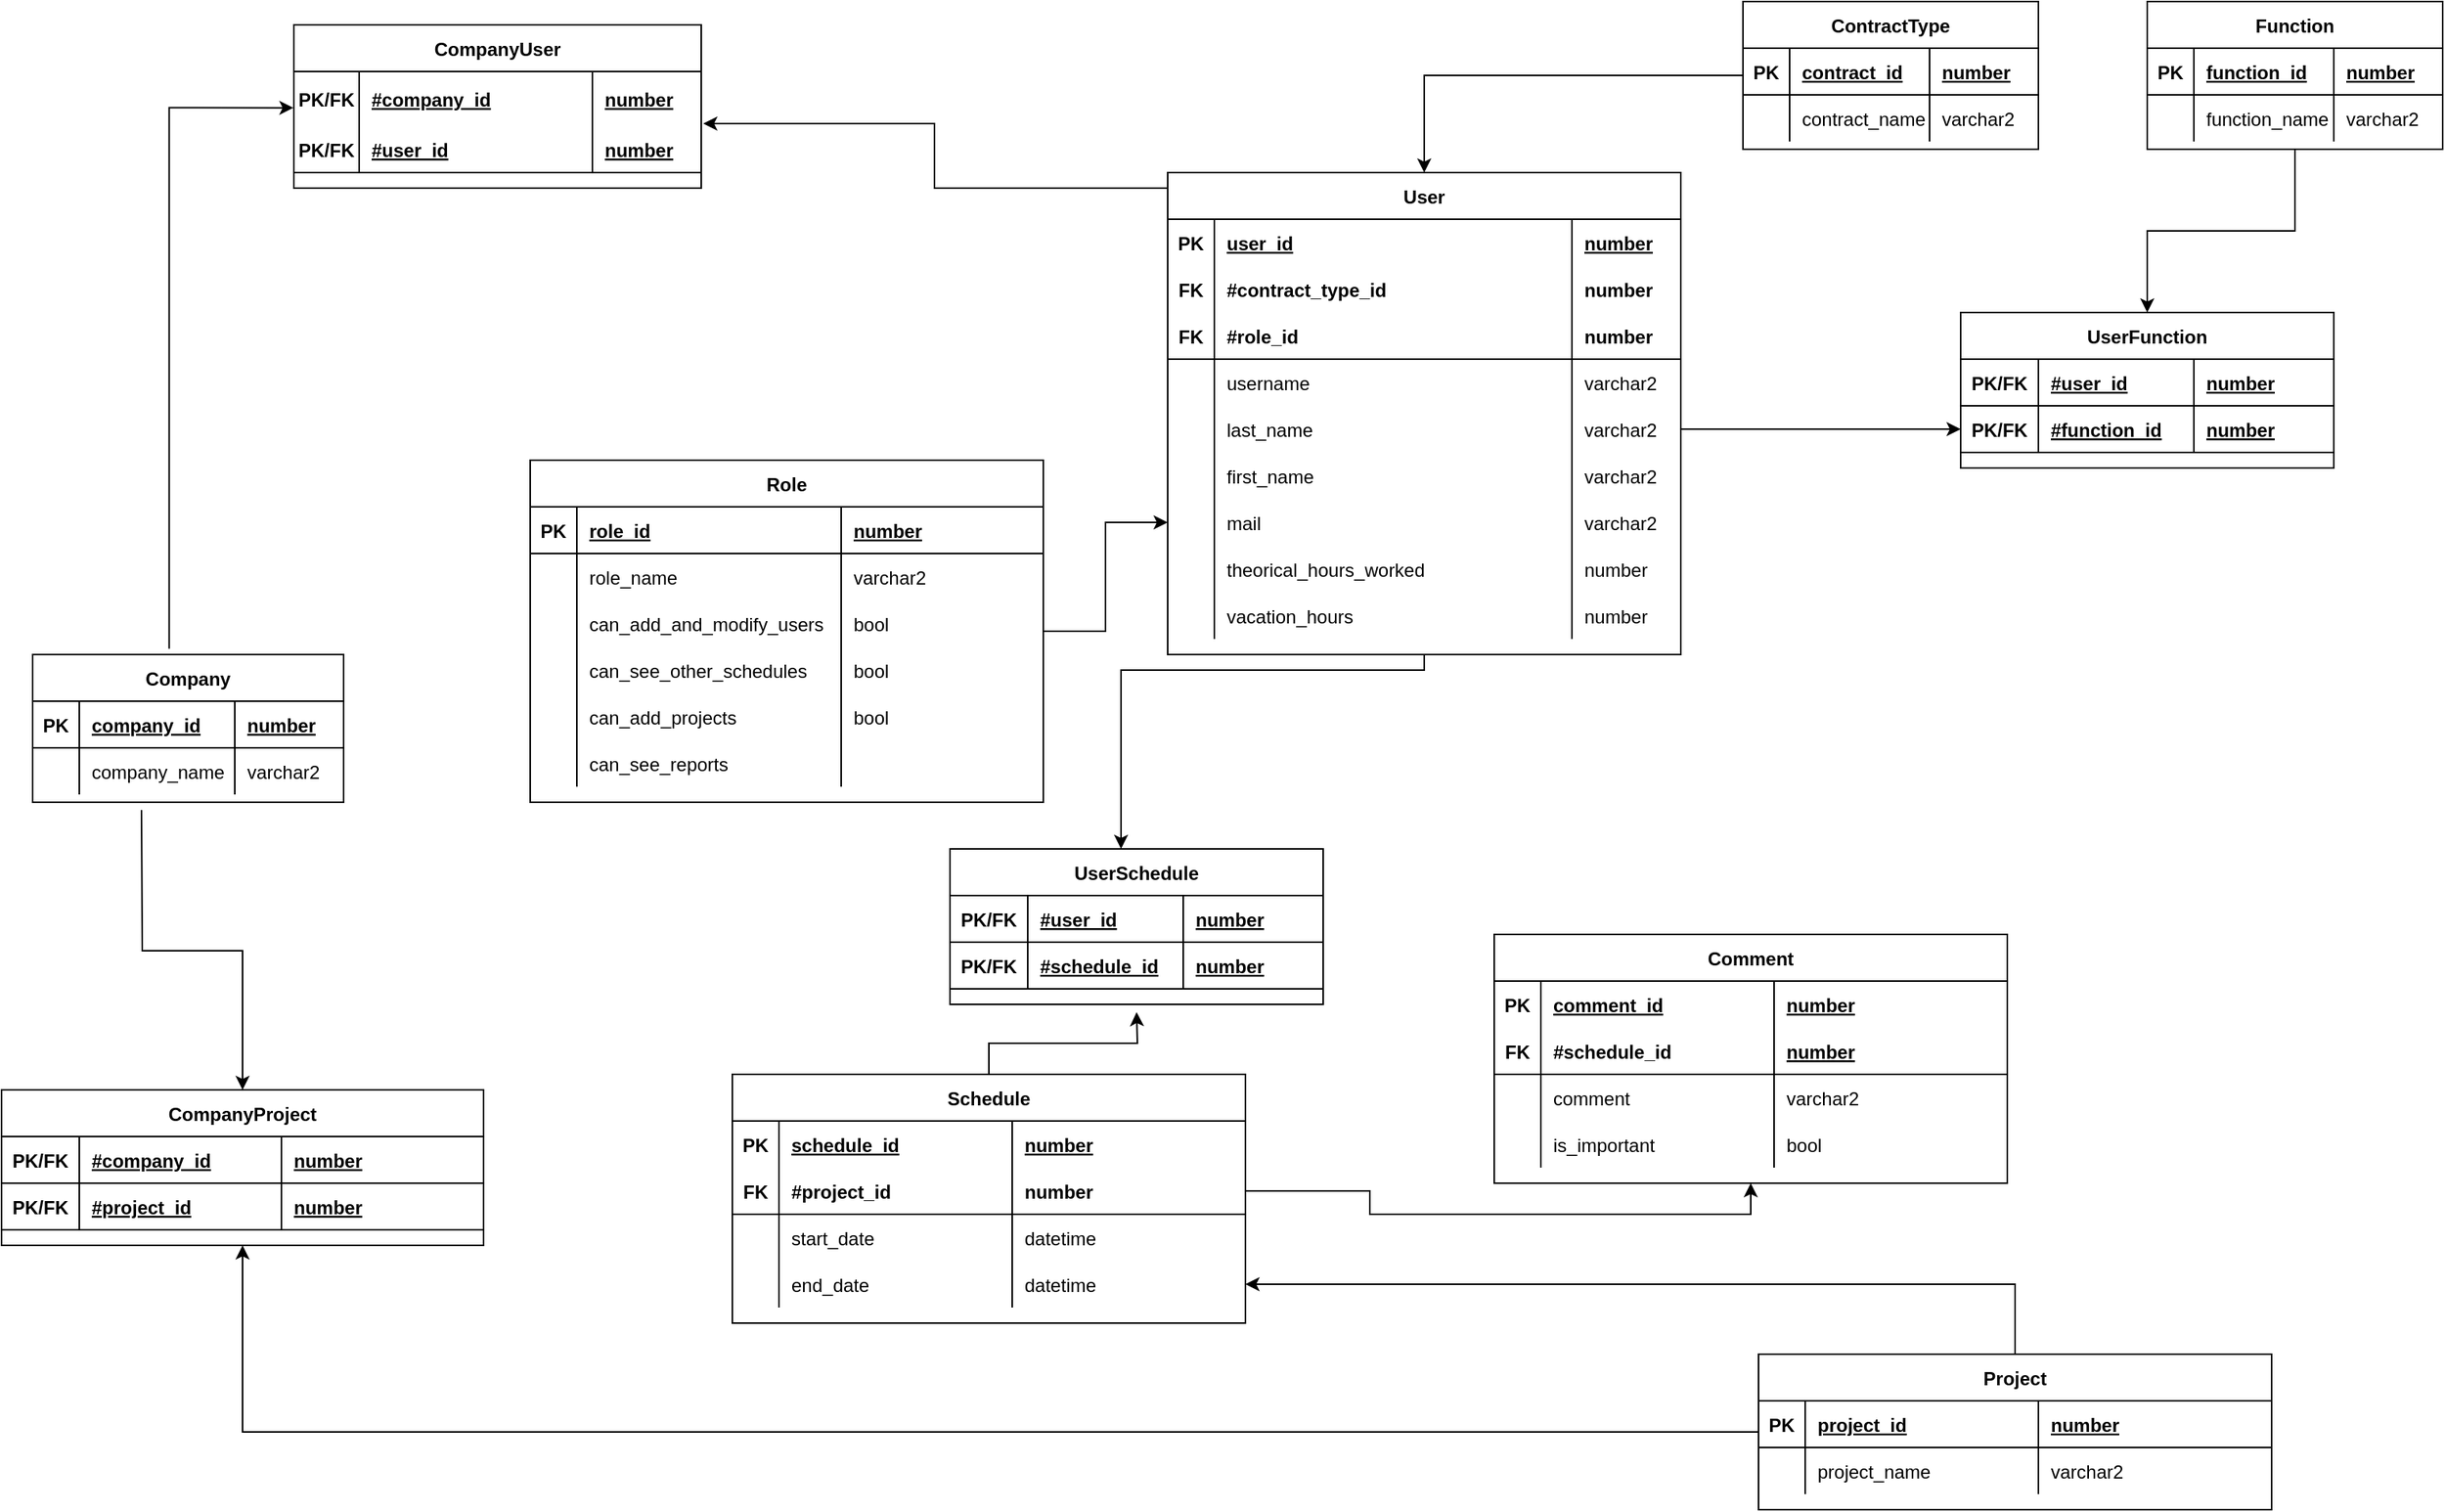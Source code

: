 <mxfile version="13.3.5" type="device"><diagram id="0VtHBVFi_Kk3Wa0-38aq" name="Page-1"><mxGraphModel dx="1038" dy="607" grid="1" gridSize="10" guides="1" tooltips="1" connect="1" arrows="1" fold="1" page="1" pageScale="1" pageWidth="827" pageHeight="1169" math="0" shadow="0"><root><mxCell id="0"/><mxCell id="1" parent="0"/><mxCell id="iYkVhoGv_TI8hCuFYzH--122" style="edgeStyle=orthogonalEdgeStyle;rounded=0;orthogonalLoop=1;jettySize=auto;html=1;entryX=-0.001;entryY=0.667;entryDx=0;entryDy=0;entryPerimeter=0;exitX=0.439;exitY=-0.04;exitDx=0;exitDy=0;exitPerimeter=0;" parent="1" source="rNPobg4xiuDKhQruqEl--9" target="iYkVhoGv_TI8hCuFYzH--114" edge="1"><mxGeometry relative="1" as="geometry"><mxPoint x="240" y="105" as="targetPoint"/><mxPoint x="145" y="420" as="sourcePoint"/></mxGeometry></mxCell><mxCell id="iYkVhoGv_TI8hCuFYzH--123" style="edgeStyle=orthogonalEdgeStyle;rounded=0;orthogonalLoop=1;jettySize=auto;html=1;entryX=1.005;entryY=-0.051;entryDx=0;entryDy=0;entryPerimeter=0;" parent="1" source="iYkVhoGv_TI8hCuFYzH--12" target="iYkVhoGv_TI8hCuFYzH--102" edge="1"><mxGeometry relative="1" as="geometry"><Array as="points"><mxPoint x="660" y="160"/><mxPoint x="660" y="118"/></Array></mxGeometry></mxCell><mxCell id="iYkVhoGv_TI8hCuFYzH--101" value="CompanyUser" style="shape=table;startSize=30;container=1;collapsible=1;childLayout=tableLayout;fixedRows=1;rowLines=0;fontStyle=1;align=center;resizeLast=1;" parent="1" vertex="1"><mxGeometry x="248" y="55" width="262" height="105" as="geometry"/></mxCell><mxCell id="iYkVhoGv_TI8hCuFYzH--114" style="shape=partialRectangle;collapsible=0;dropTarget=0;pointerEvents=0;fillColor=none;top=0;left=0;bottom=1;right=0;points=[[0,0.5],[1,0.5]];portConstraint=eastwest;strokeColor=none;" parent="iYkVhoGv_TI8hCuFYzH--101" vertex="1"><mxGeometry y="30" width="262" height="35" as="geometry"/></mxCell><mxCell id="iYkVhoGv_TI8hCuFYzH--115" value="PK/FK" style="shape=partialRectangle;connectable=0;fillColor=none;top=0;left=0;bottom=0;right=0;fontStyle=1;overflow=hidden;" parent="iYkVhoGv_TI8hCuFYzH--114" vertex="1"><mxGeometry width="42" height="35" as="geometry"/></mxCell><mxCell id="iYkVhoGv_TI8hCuFYzH--116" value="#company_id" style="shape=partialRectangle;connectable=0;fillColor=none;top=0;left=0;bottom=0;right=0;align=left;spacingLeft=6;fontStyle=5;overflow=hidden;" parent="iYkVhoGv_TI8hCuFYzH--114" vertex="1"><mxGeometry x="42" width="150" height="35" as="geometry"/></mxCell><mxCell id="iYkVhoGv_TI8hCuFYzH--117" value="number" style="shape=partialRectangle;connectable=0;fillColor=none;top=0;left=0;bottom=0;right=0;align=left;spacingLeft=6;fontStyle=5;overflow=hidden;" parent="iYkVhoGv_TI8hCuFYzH--114" vertex="1"><mxGeometry x="192" width="70" height="35" as="geometry"/></mxCell><mxCell id="iYkVhoGv_TI8hCuFYzH--102" value="" style="shape=partialRectangle;collapsible=0;dropTarget=0;pointerEvents=0;fillColor=none;top=0;left=0;bottom=1;right=0;points=[[0,0.5],[1,0.5]];portConstraint=eastwest;" parent="iYkVhoGv_TI8hCuFYzH--101" vertex="1"><mxGeometry y="65" width="262" height="30" as="geometry"/></mxCell><mxCell id="iYkVhoGv_TI8hCuFYzH--103" value="PK/FK" style="shape=partialRectangle;connectable=0;fillColor=none;top=0;left=0;bottom=0;right=0;fontStyle=1;overflow=hidden;" parent="iYkVhoGv_TI8hCuFYzH--102" vertex="1"><mxGeometry width="42" height="30" as="geometry"/></mxCell><mxCell id="iYkVhoGv_TI8hCuFYzH--104" value="#user_id" style="shape=partialRectangle;connectable=0;fillColor=none;top=0;left=0;bottom=0;right=0;align=left;spacingLeft=6;fontStyle=5;overflow=hidden;" parent="iYkVhoGv_TI8hCuFYzH--102" vertex="1"><mxGeometry x="42" width="150" height="30" as="geometry"/></mxCell><mxCell id="iYkVhoGv_TI8hCuFYzH--118" value="number" style="shape=partialRectangle;connectable=0;fillColor=none;top=0;left=0;bottom=0;right=0;align=left;spacingLeft=6;fontStyle=5;overflow=hidden;" parent="iYkVhoGv_TI8hCuFYzH--102" vertex="1"><mxGeometry x="192" width="70" height="30" as="geometry"/></mxCell><mxCell id="iYkVhoGv_TI8hCuFYzH--179" style="edgeStyle=orthogonalEdgeStyle;rounded=0;orthogonalLoop=1;jettySize=auto;html=1;entryX=0;entryY=0.5;entryDx=0;entryDy=0;" parent="1" source="iYkVhoGv_TI8hCuFYzH--157" target="iYkVhoGv_TI8hCuFYzH--25" edge="1"><mxGeometry relative="1" as="geometry"/></mxCell><mxCell id="rI7S9c3reiVYKF3Cm-1U-83" style="edgeStyle=orthogonalEdgeStyle;rounded=0;orthogonalLoop=1;jettySize=auto;html=1;entryX=0.5;entryY=0;entryDx=0;entryDy=0;" parent="1" target="rI7S9c3reiVYKF3Cm-1U-67" edge="1"><mxGeometry relative="1" as="geometry"><mxPoint x="150" y="560" as="sourcePoint"/></mxGeometry></mxCell><mxCell id="H0ezCo0LPlqf_m1vYTD1-1" style="edgeStyle=orthogonalEdgeStyle;rounded=0;orthogonalLoop=1;jettySize=auto;html=1;entryX=0.5;entryY=0;entryDx=0;entryDy=0;" parent="1" source="v3j5aCZj1lOCzm3qt9SI-25" target="7o2QS6bLXFGdk0eKTmHM-1" edge="1"><mxGeometry relative="1" as="geometry"/></mxCell><mxCell id="v3j5aCZj1lOCzm3qt9SI-25" value="Function" style="shape=table;startSize=30;container=1;collapsible=1;childLayout=tableLayout;fixedRows=1;rowLines=0;fontStyle=1;align=center;resizeLast=1;" parent="1" vertex="1"><mxGeometry x="1440" y="40" width="190" height="95" as="geometry"/></mxCell><mxCell id="v3j5aCZj1lOCzm3qt9SI-26" value="" style="shape=partialRectangle;collapsible=0;dropTarget=0;pointerEvents=0;fillColor=none;top=0;left=0;bottom=1;right=0;points=[[0,0.5],[1,0.5]];portConstraint=eastwest;" parent="v3j5aCZj1lOCzm3qt9SI-25" vertex="1"><mxGeometry y="30" width="190" height="30" as="geometry"/></mxCell><mxCell id="v3j5aCZj1lOCzm3qt9SI-27" value="PK" style="shape=partialRectangle;connectable=0;fillColor=none;top=0;left=0;bottom=0;right=0;fontStyle=1;overflow=hidden;" parent="v3j5aCZj1lOCzm3qt9SI-26" vertex="1"><mxGeometry width="30" height="30" as="geometry"/></mxCell><mxCell id="v3j5aCZj1lOCzm3qt9SI-28" value="function_id" style="shape=partialRectangle;connectable=0;fillColor=none;top=0;left=0;bottom=0;right=0;align=left;spacingLeft=6;fontStyle=5;overflow=hidden;" parent="v3j5aCZj1lOCzm3qt9SI-26" vertex="1"><mxGeometry x="30" width="90" height="30" as="geometry"/></mxCell><mxCell id="v3j5aCZj1lOCzm3qt9SI-29" value="number" style="shape=partialRectangle;connectable=0;fillColor=none;top=0;left=0;bottom=0;right=0;align=left;spacingLeft=6;fontStyle=5;overflow=hidden;" parent="v3j5aCZj1lOCzm3qt9SI-26" vertex="1"><mxGeometry x="120" width="70" height="30" as="geometry"/></mxCell><mxCell id="v3j5aCZj1lOCzm3qt9SI-30" value="" style="shape=partialRectangle;collapsible=0;dropTarget=0;pointerEvents=0;fillColor=none;top=0;left=0;bottom=0;right=0;points=[[0,0.5],[1,0.5]];portConstraint=eastwest;" parent="v3j5aCZj1lOCzm3qt9SI-25" vertex="1"><mxGeometry y="60" width="190" height="30" as="geometry"/></mxCell><mxCell id="v3j5aCZj1lOCzm3qt9SI-31" value="" style="shape=partialRectangle;connectable=0;fillColor=none;top=0;left=0;bottom=0;right=0;editable=1;overflow=hidden;" parent="v3j5aCZj1lOCzm3qt9SI-30" vertex="1"><mxGeometry width="30" height="30" as="geometry"/></mxCell><mxCell id="v3j5aCZj1lOCzm3qt9SI-32" value="function_name" style="shape=partialRectangle;connectable=0;fillColor=none;top=0;left=0;bottom=0;right=0;align=left;spacingLeft=6;overflow=hidden;" parent="v3j5aCZj1lOCzm3qt9SI-30" vertex="1"><mxGeometry x="30" width="90" height="30" as="geometry"/></mxCell><mxCell id="v3j5aCZj1lOCzm3qt9SI-33" value="varchar2" style="shape=partialRectangle;connectable=0;fillColor=none;top=0;left=0;bottom=0;right=0;align=left;spacingLeft=6;overflow=hidden;" parent="v3j5aCZj1lOCzm3qt9SI-30" vertex="1"><mxGeometry x="120" width="70" height="30" as="geometry"/></mxCell><mxCell id="Q93Kq04yK-UeGjbeDss8-35" style="edgeStyle=orthogonalEdgeStyle;rounded=0;orthogonalLoop=1;jettySize=auto;html=1;entryX=0.5;entryY=0;entryDx=0;entryDy=0;" parent="1" source="v3j5aCZj1lOCzm3qt9SI-16" target="iYkVhoGv_TI8hCuFYzH--12" edge="1"><mxGeometry relative="1" as="geometry"/></mxCell><mxCell id="v3j5aCZj1lOCzm3qt9SI-16" value="ContractType" style="shape=table;startSize=30;container=1;collapsible=1;childLayout=tableLayout;fixedRows=1;rowLines=0;fontStyle=1;align=center;resizeLast=1;" parent="1" vertex="1"><mxGeometry x="1180" y="40" width="190" height="95" as="geometry"/></mxCell><mxCell id="v3j5aCZj1lOCzm3qt9SI-17" value="" style="shape=partialRectangle;collapsible=0;dropTarget=0;pointerEvents=0;fillColor=none;top=0;left=0;bottom=1;right=0;points=[[0,0.5],[1,0.5]];portConstraint=eastwest;" parent="v3j5aCZj1lOCzm3qt9SI-16" vertex="1"><mxGeometry y="30" width="190" height="30" as="geometry"/></mxCell><mxCell id="v3j5aCZj1lOCzm3qt9SI-18" value="PK" style="shape=partialRectangle;connectable=0;fillColor=none;top=0;left=0;bottom=0;right=0;fontStyle=1;overflow=hidden;" parent="v3j5aCZj1lOCzm3qt9SI-17" vertex="1"><mxGeometry width="30" height="30" as="geometry"/></mxCell><mxCell id="v3j5aCZj1lOCzm3qt9SI-19" value="contract_id" style="shape=partialRectangle;connectable=0;fillColor=none;top=0;left=0;bottom=0;right=0;align=left;spacingLeft=6;fontStyle=5;overflow=hidden;" parent="v3j5aCZj1lOCzm3qt9SI-17" vertex="1"><mxGeometry x="30" width="90" height="30" as="geometry"/></mxCell><mxCell id="v3j5aCZj1lOCzm3qt9SI-20" value="number" style="shape=partialRectangle;connectable=0;fillColor=none;top=0;left=0;bottom=0;right=0;align=left;spacingLeft=6;fontStyle=5;overflow=hidden;" parent="v3j5aCZj1lOCzm3qt9SI-17" vertex="1"><mxGeometry x="120" width="70" height="30" as="geometry"/></mxCell><mxCell id="v3j5aCZj1lOCzm3qt9SI-21" value="" style="shape=partialRectangle;collapsible=0;dropTarget=0;pointerEvents=0;fillColor=none;top=0;left=0;bottom=0;right=0;points=[[0,0.5],[1,0.5]];portConstraint=eastwest;" parent="v3j5aCZj1lOCzm3qt9SI-16" vertex="1"><mxGeometry y="60" width="190" height="30" as="geometry"/></mxCell><mxCell id="v3j5aCZj1lOCzm3qt9SI-22" value="" style="shape=partialRectangle;connectable=0;fillColor=none;top=0;left=0;bottom=0;right=0;editable=1;overflow=hidden;" parent="v3j5aCZj1lOCzm3qt9SI-21" vertex="1"><mxGeometry width="30" height="30" as="geometry"/></mxCell><mxCell id="v3j5aCZj1lOCzm3qt9SI-23" value="contract_name" style="shape=partialRectangle;connectable=0;fillColor=none;top=0;left=0;bottom=0;right=0;align=left;spacingLeft=6;overflow=hidden;" parent="v3j5aCZj1lOCzm3qt9SI-21" vertex="1"><mxGeometry x="30" width="90" height="30" as="geometry"/></mxCell><mxCell id="v3j5aCZj1lOCzm3qt9SI-24" value="varchar2" style="shape=partialRectangle;connectable=0;fillColor=none;top=0;left=0;bottom=0;right=0;align=left;spacingLeft=6;overflow=hidden;" parent="v3j5aCZj1lOCzm3qt9SI-21" vertex="1"><mxGeometry x="120" width="70" height="30" as="geometry"/></mxCell><mxCell id="Q93Kq04yK-UeGjbeDss8-37" style="edgeStyle=orthogonalEdgeStyle;rounded=0;orthogonalLoop=1;jettySize=auto;html=1;entryX=1;entryY=0.5;entryDx=0;entryDy=0;" parent="1" source="iYkVhoGv_TI8hCuFYzH--63" target="iYkVhoGv_TI8hCuFYzH--55" edge="1"><mxGeometry relative="1" as="geometry"/></mxCell><mxCell id="Q93Kq04yK-UeGjbeDss8-43" style="edgeStyle=orthogonalEdgeStyle;rounded=0;orthogonalLoop=1;jettySize=auto;html=1;entryX=0.5;entryY=1;entryDx=0;entryDy=0;" parent="1" source="iYkVhoGv_TI8hCuFYzH--63" target="rI7S9c3reiVYKF3Cm-1U-67" edge="1"><mxGeometry relative="1" as="geometry"/></mxCell><mxCell id="iYkVhoGv_TI8hCuFYzH--63" value="Project" style="shape=table;startSize=30;container=1;collapsible=1;childLayout=tableLayout;fixedRows=1;rowLines=0;fontStyle=1;align=center;resizeLast=1;" parent="1" vertex="1"><mxGeometry x="1190" y="910" width="330" height="100" as="geometry"/></mxCell><mxCell id="iYkVhoGv_TI8hCuFYzH--64" value="" style="shape=partialRectangle;collapsible=0;dropTarget=0;pointerEvents=0;fillColor=none;top=0;left=0;bottom=1;right=0;points=[[0,0.5],[1,0.5]];portConstraint=eastwest;" parent="iYkVhoGv_TI8hCuFYzH--63" vertex="1"><mxGeometry y="30" width="330" height="30" as="geometry"/></mxCell><mxCell id="iYkVhoGv_TI8hCuFYzH--65" value="PK" style="shape=partialRectangle;connectable=0;fillColor=none;top=0;left=0;bottom=0;right=0;fontStyle=1;overflow=hidden;" parent="iYkVhoGv_TI8hCuFYzH--64" vertex="1"><mxGeometry width="30" height="30" as="geometry"/></mxCell><mxCell id="iYkVhoGv_TI8hCuFYzH--66" value="project_id" style="shape=partialRectangle;connectable=0;fillColor=none;top=0;left=0;bottom=0;right=0;align=left;spacingLeft=6;fontStyle=5;overflow=hidden;" parent="iYkVhoGv_TI8hCuFYzH--64" vertex="1"><mxGeometry x="30" width="150" height="30" as="geometry"/></mxCell><mxCell id="iYkVhoGv_TI8hCuFYzH--67" value="number" style="shape=partialRectangle;connectable=0;fillColor=none;top=0;left=0;bottom=0;right=0;align=left;spacingLeft=6;fontStyle=5;overflow=hidden;" parent="iYkVhoGv_TI8hCuFYzH--64" vertex="1"><mxGeometry x="180" width="150" height="30" as="geometry"/></mxCell><mxCell id="iYkVhoGv_TI8hCuFYzH--68" value="" style="shape=partialRectangle;collapsible=0;dropTarget=0;pointerEvents=0;fillColor=none;top=0;left=0;bottom=0;right=0;points=[[0,0.5],[1,0.5]];portConstraint=eastwest;" parent="iYkVhoGv_TI8hCuFYzH--63" vertex="1"><mxGeometry y="60" width="330" height="30" as="geometry"/></mxCell><mxCell id="iYkVhoGv_TI8hCuFYzH--69" value="" style="shape=partialRectangle;connectable=0;fillColor=none;top=0;left=0;bottom=0;right=0;editable=1;overflow=hidden;" parent="iYkVhoGv_TI8hCuFYzH--68" vertex="1"><mxGeometry width="30" height="30" as="geometry"/></mxCell><mxCell id="iYkVhoGv_TI8hCuFYzH--70" value="project_name" style="shape=partialRectangle;connectable=0;fillColor=none;top=0;left=0;bottom=0;right=0;align=left;spacingLeft=6;overflow=hidden;" parent="iYkVhoGv_TI8hCuFYzH--68" vertex="1"><mxGeometry x="30" width="150" height="30" as="geometry"/></mxCell><mxCell id="iYkVhoGv_TI8hCuFYzH--71" value="varchar2" style="shape=partialRectangle;connectable=0;fillColor=none;top=0;left=0;bottom=0;right=0;align=left;spacingLeft=6;overflow=hidden;" parent="iYkVhoGv_TI8hCuFYzH--68" vertex="1"><mxGeometry x="180" width="150" height="30" as="geometry"/></mxCell><mxCell id="rI7S9c3reiVYKF3Cm-1U-67" value="CompanyProject" style="shape=table;startSize=30;container=1;collapsible=1;childLayout=tableLayout;fixedRows=1;rowLines=0;fontStyle=1;align=center;resizeLast=1;" parent="1" vertex="1"><mxGeometry x="60" y="740" width="310" height="100" as="geometry"/></mxCell><mxCell id="rI7S9c3reiVYKF3Cm-1U-68" value="" style="shape=partialRectangle;collapsible=0;dropTarget=0;pointerEvents=0;fillColor=none;top=0;left=0;bottom=1;right=0;points=[[0,0.5],[1,0.5]];portConstraint=eastwest;" parent="rI7S9c3reiVYKF3Cm-1U-67" vertex="1"><mxGeometry y="30" width="310" height="30" as="geometry"/></mxCell><mxCell id="rI7S9c3reiVYKF3Cm-1U-69" value="PK/FK" style="shape=partialRectangle;connectable=0;fillColor=none;top=0;left=0;bottom=0;right=0;fontStyle=1;overflow=hidden;" parent="rI7S9c3reiVYKF3Cm-1U-68" vertex="1"><mxGeometry width="50" height="30" as="geometry"/></mxCell><mxCell id="rI7S9c3reiVYKF3Cm-1U-70" value="#company_id" style="shape=partialRectangle;connectable=0;fillColor=none;top=0;left=0;bottom=0;right=0;align=left;spacingLeft=6;fontStyle=5;overflow=hidden;" parent="rI7S9c3reiVYKF3Cm-1U-68" vertex="1"><mxGeometry x="50" width="130" height="30" as="geometry"/></mxCell><mxCell id="Q93Kq04yK-UeGjbeDss8-29" value="number" style="shape=partialRectangle;connectable=0;fillColor=none;top=0;left=0;bottom=0;right=0;align=left;spacingLeft=6;fontStyle=5;overflow=hidden;" parent="rI7S9c3reiVYKF3Cm-1U-68" vertex="1"><mxGeometry x="180" width="130" height="30" as="geometry"/></mxCell><mxCell id="rI7S9c3reiVYKF3Cm-1U-80" style="shape=partialRectangle;collapsible=0;dropTarget=0;pointerEvents=0;fillColor=none;top=0;left=0;bottom=1;right=0;points=[[0,0.5],[1,0.5]];portConstraint=eastwest;" parent="rI7S9c3reiVYKF3Cm-1U-67" vertex="1"><mxGeometry y="60" width="310" height="30" as="geometry"/></mxCell><mxCell id="rI7S9c3reiVYKF3Cm-1U-81" value="PK/FK" style="shape=partialRectangle;connectable=0;fillColor=none;top=0;left=0;bottom=0;right=0;fontStyle=1;overflow=hidden;" parent="rI7S9c3reiVYKF3Cm-1U-80" vertex="1"><mxGeometry width="50" height="30" as="geometry"/></mxCell><mxCell id="rI7S9c3reiVYKF3Cm-1U-82" value="#project_id" style="shape=partialRectangle;connectable=0;fillColor=none;top=0;left=0;bottom=0;right=0;align=left;spacingLeft=6;fontStyle=5;overflow=hidden;" parent="rI7S9c3reiVYKF3Cm-1U-80" vertex="1"><mxGeometry x="50" width="130" height="30" as="geometry"/></mxCell><mxCell id="Q93Kq04yK-UeGjbeDss8-30" value="number" style="shape=partialRectangle;connectable=0;fillColor=none;top=0;left=0;bottom=0;right=0;align=left;spacingLeft=6;fontStyle=5;overflow=hidden;" parent="rI7S9c3reiVYKF3Cm-1U-80" vertex="1"><mxGeometry x="180" width="130" height="30" as="geometry"/></mxCell><mxCell id="rNPobg4xiuDKhQruqEl--9" value="Company" style="shape=table;startSize=30;container=1;collapsible=1;childLayout=tableLayout;fixedRows=1;rowLines=0;fontStyle=1;align=center;resizeLast=1;" parent="1" vertex="1"><mxGeometry x="80" y="460" width="200" height="95" as="geometry"/></mxCell><mxCell id="rNPobg4xiuDKhQruqEl--10" value="" style="shape=partialRectangle;collapsible=0;dropTarget=0;pointerEvents=0;fillColor=none;top=0;left=0;bottom=1;right=0;points=[[0,0.5],[1,0.5]];portConstraint=eastwest;" parent="rNPobg4xiuDKhQruqEl--9" vertex="1"><mxGeometry y="30" width="200" height="30" as="geometry"/></mxCell><mxCell id="rNPobg4xiuDKhQruqEl--11" value="PK" style="shape=partialRectangle;connectable=0;fillColor=none;top=0;left=0;bottom=0;right=0;fontStyle=1;overflow=hidden;" parent="rNPobg4xiuDKhQruqEl--10" vertex="1"><mxGeometry width="30" height="30" as="geometry"/></mxCell><mxCell id="rNPobg4xiuDKhQruqEl--12" value="company_id" style="shape=partialRectangle;connectable=0;fillColor=none;top=0;left=0;bottom=0;right=0;align=left;spacingLeft=6;fontStyle=5;overflow=hidden;" parent="rNPobg4xiuDKhQruqEl--10" vertex="1"><mxGeometry x="30" width="100" height="30" as="geometry"/></mxCell><mxCell id="rNPobg4xiuDKhQruqEl--13" value="number" style="shape=partialRectangle;connectable=0;fillColor=none;top=0;left=0;bottom=0;right=0;align=left;spacingLeft=6;fontStyle=5;overflow=hidden;" parent="rNPobg4xiuDKhQruqEl--10" vertex="1"><mxGeometry x="130" width="70" height="30" as="geometry"/></mxCell><mxCell id="rNPobg4xiuDKhQruqEl--14" value="" style="shape=partialRectangle;collapsible=0;dropTarget=0;pointerEvents=0;fillColor=none;top=0;left=0;bottom=0;right=0;points=[[0,0.5],[1,0.5]];portConstraint=eastwest;" parent="rNPobg4xiuDKhQruqEl--9" vertex="1"><mxGeometry y="60" width="200" height="30" as="geometry"/></mxCell><mxCell id="rNPobg4xiuDKhQruqEl--15" value="" style="shape=partialRectangle;connectable=0;fillColor=none;top=0;left=0;bottom=0;right=0;editable=1;overflow=hidden;" parent="rNPobg4xiuDKhQruqEl--14" vertex="1"><mxGeometry width="30" height="30" as="geometry"/></mxCell><mxCell id="rNPobg4xiuDKhQruqEl--16" value="company_name" style="shape=partialRectangle;connectable=0;fillColor=none;top=0;left=0;bottom=0;right=0;align=left;spacingLeft=6;overflow=hidden;" parent="rNPobg4xiuDKhQruqEl--14" vertex="1"><mxGeometry x="30" width="100" height="30" as="geometry"/></mxCell><mxCell id="rNPobg4xiuDKhQruqEl--17" value="varchar2" style="shape=partialRectangle;connectable=0;fillColor=none;top=0;left=0;bottom=0;right=0;align=left;spacingLeft=6;overflow=hidden;" parent="rNPobg4xiuDKhQruqEl--14" vertex="1"><mxGeometry x="130" width="70" height="30" as="geometry"/></mxCell><mxCell id="iYkVhoGv_TI8hCuFYzH--157" value="Role" style="shape=table;startSize=30;container=1;collapsible=1;childLayout=tableLayout;fixedRows=1;rowLines=0;fontStyle=1;align=center;resizeLast=1;" parent="1" vertex="1"><mxGeometry x="400" y="335" width="330" height="220" as="geometry"/></mxCell><mxCell id="iYkVhoGv_TI8hCuFYzH--158" value="" style="shape=partialRectangle;collapsible=0;dropTarget=0;pointerEvents=0;fillColor=none;top=0;left=0;bottom=1;right=0;points=[[0,0.5],[1,0.5]];portConstraint=eastwest;" parent="iYkVhoGv_TI8hCuFYzH--157" vertex="1"><mxGeometry y="30" width="330" height="30" as="geometry"/></mxCell><mxCell id="iYkVhoGv_TI8hCuFYzH--159" value="PK" style="shape=partialRectangle;connectable=0;fillColor=none;top=0;left=0;bottom=0;right=0;fontStyle=1;overflow=hidden;" parent="iYkVhoGv_TI8hCuFYzH--158" vertex="1"><mxGeometry width="30.0" height="30" as="geometry"/></mxCell><mxCell id="iYkVhoGv_TI8hCuFYzH--160" value="role_id" style="shape=partialRectangle;connectable=0;fillColor=none;top=0;left=0;bottom=0;right=0;align=left;spacingLeft=6;fontStyle=5;overflow=hidden;" parent="iYkVhoGv_TI8hCuFYzH--158" vertex="1"><mxGeometry x="30.0" width="170" height="30" as="geometry"/></mxCell><mxCell id="iYkVhoGv_TI8hCuFYzH--161" value="number" style="shape=partialRectangle;connectable=0;fillColor=none;top=0;left=0;bottom=0;right=0;align=left;spacingLeft=6;fontStyle=5;overflow=hidden;" parent="iYkVhoGv_TI8hCuFYzH--158" vertex="1"><mxGeometry x="200" width="130" height="30" as="geometry"/></mxCell><mxCell id="rNPobg4xiuDKhQruqEl--5" style="shape=partialRectangle;collapsible=0;dropTarget=0;pointerEvents=0;fillColor=none;top=0;left=0;bottom=0;right=0;points=[[0,0.5],[1,0.5]];portConstraint=eastwest;" parent="iYkVhoGv_TI8hCuFYzH--157" vertex="1"><mxGeometry y="60" width="330" height="30" as="geometry"/></mxCell><mxCell id="rNPobg4xiuDKhQruqEl--6" style="shape=partialRectangle;connectable=0;fillColor=none;top=0;left=0;bottom=0;right=0;editable=1;overflow=hidden;" parent="rNPobg4xiuDKhQruqEl--5" vertex="1"><mxGeometry width="30.0" height="30" as="geometry"/></mxCell><mxCell id="rNPobg4xiuDKhQruqEl--7" value="role_name" style="shape=partialRectangle;connectable=0;fillColor=none;top=0;left=0;bottom=0;right=0;align=left;spacingLeft=6;overflow=hidden;" parent="rNPobg4xiuDKhQruqEl--5" vertex="1"><mxGeometry x="30.0" width="170" height="30" as="geometry"/></mxCell><mxCell id="rNPobg4xiuDKhQruqEl--8" value="varchar2" style="shape=partialRectangle;connectable=0;fillColor=none;top=0;left=0;bottom=0;right=0;align=left;spacingLeft=6;overflow=hidden;" parent="rNPobg4xiuDKhQruqEl--5" vertex="1"><mxGeometry x="200" width="130" height="30" as="geometry"/></mxCell><mxCell id="iYkVhoGv_TI8hCuFYzH--166" value="" style="shape=partialRectangle;collapsible=0;dropTarget=0;pointerEvents=0;fillColor=none;top=0;left=0;bottom=0;right=0;points=[[0,0.5],[1,0.5]];portConstraint=eastwest;" parent="iYkVhoGv_TI8hCuFYzH--157" vertex="1"><mxGeometry y="90" width="330" height="30" as="geometry"/></mxCell><mxCell id="iYkVhoGv_TI8hCuFYzH--167" value="" style="shape=partialRectangle;connectable=0;fillColor=none;top=0;left=0;bottom=0;right=0;editable=1;overflow=hidden;" parent="iYkVhoGv_TI8hCuFYzH--166" vertex="1"><mxGeometry width="30.0" height="30" as="geometry"/></mxCell><mxCell id="iYkVhoGv_TI8hCuFYzH--168" value="can_add_and_modify_users" style="shape=partialRectangle;connectable=0;fillColor=none;top=0;left=0;bottom=0;right=0;align=left;spacingLeft=6;overflow=hidden;" parent="iYkVhoGv_TI8hCuFYzH--166" vertex="1"><mxGeometry x="30.0" width="170" height="30" as="geometry"/></mxCell><mxCell id="iYkVhoGv_TI8hCuFYzH--169" value="bool" style="shape=partialRectangle;connectable=0;fillColor=none;top=0;left=0;bottom=0;right=0;align=left;spacingLeft=6;overflow=hidden;" parent="iYkVhoGv_TI8hCuFYzH--166" vertex="1"><mxGeometry x="200" width="130" height="30" as="geometry"/></mxCell><mxCell id="v3j5aCZj1lOCzm3qt9SI-7" style="shape=partialRectangle;collapsible=0;dropTarget=0;pointerEvents=0;fillColor=none;top=0;left=0;bottom=0;right=0;points=[[0,0.5],[1,0.5]];portConstraint=eastwest;" parent="iYkVhoGv_TI8hCuFYzH--157" vertex="1"><mxGeometry y="120" width="330" height="30" as="geometry"/></mxCell><mxCell id="v3j5aCZj1lOCzm3qt9SI-8" style="shape=partialRectangle;connectable=0;fillColor=none;top=0;left=0;bottom=0;right=0;editable=1;overflow=hidden;" parent="v3j5aCZj1lOCzm3qt9SI-7" vertex="1"><mxGeometry width="30.0" height="30" as="geometry"/></mxCell><mxCell id="v3j5aCZj1lOCzm3qt9SI-9" value="can_see_other_schedules" style="shape=partialRectangle;connectable=0;fillColor=none;top=0;left=0;bottom=0;right=0;align=left;spacingLeft=6;overflow=hidden;" parent="v3j5aCZj1lOCzm3qt9SI-7" vertex="1"><mxGeometry x="30.0" width="170" height="30" as="geometry"/></mxCell><mxCell id="v3j5aCZj1lOCzm3qt9SI-10" value="bool" style="shape=partialRectangle;connectable=0;fillColor=none;top=0;left=0;bottom=0;right=0;align=left;spacingLeft=6;overflow=hidden;" parent="v3j5aCZj1lOCzm3qt9SI-7" vertex="1"><mxGeometry x="200" width="130" height="30" as="geometry"/></mxCell><mxCell id="iYkVhoGv_TI8hCuFYzH--162" value="" style="shape=partialRectangle;collapsible=0;dropTarget=0;pointerEvents=0;fillColor=none;top=0;left=0;bottom=0;right=0;points=[[0,0.5],[1,0.5]];portConstraint=eastwest;" parent="iYkVhoGv_TI8hCuFYzH--157" vertex="1"><mxGeometry y="150" width="330" height="30" as="geometry"/></mxCell><mxCell id="iYkVhoGv_TI8hCuFYzH--163" value="" style="shape=partialRectangle;connectable=0;fillColor=none;top=0;left=0;bottom=0;right=0;editable=1;overflow=hidden;" parent="iYkVhoGv_TI8hCuFYzH--162" vertex="1"><mxGeometry width="30.0" height="30" as="geometry"/></mxCell><mxCell id="iYkVhoGv_TI8hCuFYzH--164" value="can_add_projects" style="shape=partialRectangle;connectable=0;fillColor=none;top=0;left=0;bottom=0;right=0;align=left;spacingLeft=6;overflow=hidden;" parent="iYkVhoGv_TI8hCuFYzH--162" vertex="1"><mxGeometry x="30.0" width="170" height="30" as="geometry"/></mxCell><mxCell id="iYkVhoGv_TI8hCuFYzH--165" value="bool" style="shape=partialRectangle;connectable=0;fillColor=none;top=0;left=0;bottom=0;right=0;align=left;spacingLeft=6;overflow=hidden;" parent="iYkVhoGv_TI8hCuFYzH--162" vertex="1"><mxGeometry x="200" width="130" height="30" as="geometry"/></mxCell><mxCell id="v3j5aCZj1lOCzm3qt9SI-12" style="shape=partialRectangle;collapsible=0;dropTarget=0;pointerEvents=0;fillColor=none;top=0;left=0;bottom=0;right=0;points=[[0,0.5],[1,0.5]];portConstraint=eastwest;" parent="iYkVhoGv_TI8hCuFYzH--157" vertex="1"><mxGeometry y="180" width="330" height="30" as="geometry"/></mxCell><mxCell id="v3j5aCZj1lOCzm3qt9SI-13" style="shape=partialRectangle;connectable=0;fillColor=none;top=0;left=0;bottom=0;right=0;editable=1;overflow=hidden;" parent="v3j5aCZj1lOCzm3qt9SI-12" vertex="1"><mxGeometry width="30.0" height="30" as="geometry"/></mxCell><mxCell id="v3j5aCZj1lOCzm3qt9SI-14" value="can_see_reports" style="shape=partialRectangle;connectable=0;fillColor=none;top=0;left=0;bottom=0;right=0;align=left;spacingLeft=6;overflow=hidden;" parent="v3j5aCZj1lOCzm3qt9SI-12" vertex="1"><mxGeometry x="30.0" width="170" height="30" as="geometry"/></mxCell><mxCell id="v3j5aCZj1lOCzm3qt9SI-15" style="shape=partialRectangle;connectable=0;fillColor=none;top=0;left=0;bottom=0;right=0;align=left;spacingLeft=6;overflow=hidden;" parent="v3j5aCZj1lOCzm3qt9SI-12" vertex="1"><mxGeometry x="200" width="130" height="30" as="geometry"/></mxCell><mxCell id="Q93Kq04yK-UeGjbeDss8-17" style="edgeStyle=orthogonalEdgeStyle;rounded=0;orthogonalLoop=1;jettySize=auto;html=1;" parent="1" source="iYkVhoGv_TI8hCuFYzH--12" edge="1"><mxGeometry relative="1" as="geometry"><mxPoint x="780" y="585" as="targetPoint"/><Array as="points"><mxPoint x="780" y="470"/></Array></mxGeometry></mxCell><mxCell id="iYkVhoGv_TI8hCuFYzH--12" value="User" style="shape=table;startSize=30;container=1;collapsible=1;childLayout=tableLayout;fixedRows=1;rowLines=0;fontStyle=1;align=center;resizeLast=1;" parent="1" vertex="1"><mxGeometry x="810" y="150" width="330" height="310" as="geometry"/></mxCell><mxCell id="iYkVhoGv_TI8hCuFYzH--13" value="" style="shape=partialRectangle;collapsible=0;dropTarget=0;pointerEvents=0;fillColor=none;top=0;left=0;bottom=1;right=0;points=[[0,0.5],[1,0.5]];portConstraint=eastwest;strokeColor=none;" parent="iYkVhoGv_TI8hCuFYzH--12" vertex="1"><mxGeometry y="30" width="330" height="30" as="geometry"/></mxCell><mxCell id="iYkVhoGv_TI8hCuFYzH--14" value="PK" style="shape=partialRectangle;connectable=0;fillColor=none;top=0;left=0;bottom=0;right=0;fontStyle=1;overflow=hidden;" parent="iYkVhoGv_TI8hCuFYzH--13" vertex="1"><mxGeometry width="30" height="30" as="geometry"/></mxCell><mxCell id="iYkVhoGv_TI8hCuFYzH--15" value="user_id" style="shape=partialRectangle;connectable=0;fillColor=none;top=0;left=0;bottom=0;right=0;align=left;spacingLeft=6;fontStyle=5;overflow=hidden;" parent="iYkVhoGv_TI8hCuFYzH--13" vertex="1"><mxGeometry x="30" width="230" height="30" as="geometry"/></mxCell><mxCell id="iYkVhoGv_TI8hCuFYzH--16" value="number" style="shape=partialRectangle;connectable=0;fillColor=none;top=0;left=0;bottom=0;right=0;align=left;spacingLeft=6;fontStyle=5;overflow=hidden;" parent="iYkVhoGv_TI8hCuFYzH--13" vertex="1"><mxGeometry x="260" width="70" height="30" as="geometry"/></mxCell><mxCell id="v3j5aCZj1lOCzm3qt9SI-75" style="shape=partialRectangle;collapsible=0;dropTarget=0;pointerEvents=0;fillColor=none;top=0;left=0;bottom=1;right=0;points=[[0,0.5],[1,0.5]];portConstraint=eastwest;strokeColor=none;" parent="iYkVhoGv_TI8hCuFYzH--12" vertex="1"><mxGeometry y="60" width="330" height="30" as="geometry"/></mxCell><mxCell id="v3j5aCZj1lOCzm3qt9SI-76" value="FK" style="shape=partialRectangle;connectable=0;fillColor=none;top=0;left=0;bottom=0;right=0;fontStyle=1;overflow=hidden;" parent="v3j5aCZj1lOCzm3qt9SI-75" vertex="1"><mxGeometry width="30" height="30" as="geometry"/></mxCell><mxCell id="v3j5aCZj1lOCzm3qt9SI-77" value="#contract_type_id" style="shape=partialRectangle;connectable=0;fillColor=none;top=0;left=0;bottom=0;right=0;align=left;spacingLeft=6;fontStyle=1;overflow=hidden;" parent="v3j5aCZj1lOCzm3qt9SI-75" vertex="1"><mxGeometry x="30" width="230" height="30" as="geometry"/></mxCell><mxCell id="v3j5aCZj1lOCzm3qt9SI-78" value="number" style="shape=partialRectangle;connectable=0;fillColor=none;top=0;left=0;bottom=0;right=0;align=left;spacingLeft=6;fontStyle=1;overflow=hidden;" parent="v3j5aCZj1lOCzm3qt9SI-75" vertex="1"><mxGeometry x="260" width="70" height="30" as="geometry"/></mxCell><mxCell id="iYkVhoGv_TI8hCuFYzH--180" style="shape=partialRectangle;collapsible=0;dropTarget=0;pointerEvents=0;fillColor=none;top=0;left=0;bottom=1;right=0;points=[[0,0.5],[1,0.5]];portConstraint=eastwest;" parent="iYkVhoGv_TI8hCuFYzH--12" vertex="1"><mxGeometry y="90" width="330" height="30" as="geometry"/></mxCell><mxCell id="iYkVhoGv_TI8hCuFYzH--181" value="FK" style="shape=partialRectangle;connectable=0;fillColor=none;top=0;left=0;bottom=0;right=0;fontStyle=1;overflow=hidden;" parent="iYkVhoGv_TI8hCuFYzH--180" vertex="1"><mxGeometry width="30" height="30" as="geometry"/></mxCell><mxCell id="iYkVhoGv_TI8hCuFYzH--182" value="#role_id" style="shape=partialRectangle;connectable=0;fillColor=none;top=0;left=0;bottom=0;right=0;align=left;spacingLeft=6;fontStyle=1;overflow=hidden;" parent="iYkVhoGv_TI8hCuFYzH--180" vertex="1"><mxGeometry x="30" width="230" height="30" as="geometry"/></mxCell><mxCell id="iYkVhoGv_TI8hCuFYzH--183" value="number" style="shape=partialRectangle;connectable=0;fillColor=none;top=0;left=0;bottom=0;right=0;align=left;spacingLeft=6;fontStyle=1;overflow=hidden;" parent="iYkVhoGv_TI8hCuFYzH--180" vertex="1"><mxGeometry x="260" width="70" height="30" as="geometry"/></mxCell><mxCell id="rNPobg4xiuDKhQruqEl--18" style="shape=partialRectangle;collapsible=0;dropTarget=0;pointerEvents=0;fillColor=none;top=0;left=0;bottom=0;right=0;points=[[0,0.5],[1,0.5]];portConstraint=eastwest;" parent="iYkVhoGv_TI8hCuFYzH--12" vertex="1"><mxGeometry y="120" width="330" height="30" as="geometry"/></mxCell><mxCell id="rNPobg4xiuDKhQruqEl--19" style="shape=partialRectangle;connectable=0;fillColor=none;top=0;left=0;bottom=0;right=0;editable=1;overflow=hidden;" parent="rNPobg4xiuDKhQruqEl--18" vertex="1"><mxGeometry width="30" height="30" as="geometry"/></mxCell><mxCell id="rNPobg4xiuDKhQruqEl--20" value="username" style="shape=partialRectangle;connectable=0;fillColor=none;top=0;left=0;bottom=0;right=0;align=left;spacingLeft=6;overflow=hidden;" parent="rNPobg4xiuDKhQruqEl--18" vertex="1"><mxGeometry x="30" width="230" height="30" as="geometry"/></mxCell><mxCell id="rNPobg4xiuDKhQruqEl--21" value="varchar2" style="shape=partialRectangle;connectable=0;fillColor=none;top=0;left=0;bottom=0;right=0;align=left;spacingLeft=6;overflow=hidden;" parent="rNPobg4xiuDKhQruqEl--18" vertex="1"><mxGeometry x="260" width="70" height="30" as="geometry"/></mxCell><mxCell id="iYkVhoGv_TI8hCuFYzH--17" value="" style="shape=partialRectangle;collapsible=0;dropTarget=0;pointerEvents=0;fillColor=none;top=0;left=0;bottom=0;right=0;points=[[0,0.5],[1,0.5]];portConstraint=eastwest;" parent="iYkVhoGv_TI8hCuFYzH--12" vertex="1"><mxGeometry y="150" width="330" height="30" as="geometry"/></mxCell><mxCell id="iYkVhoGv_TI8hCuFYzH--18" value="" style="shape=partialRectangle;connectable=0;fillColor=none;top=0;left=0;bottom=0;right=0;editable=1;overflow=hidden;" parent="iYkVhoGv_TI8hCuFYzH--17" vertex="1"><mxGeometry width="30" height="30" as="geometry"/></mxCell><mxCell id="iYkVhoGv_TI8hCuFYzH--19" value="last_name" style="shape=partialRectangle;connectable=0;fillColor=none;top=0;left=0;bottom=0;right=0;align=left;spacingLeft=6;overflow=hidden;" parent="iYkVhoGv_TI8hCuFYzH--17" vertex="1"><mxGeometry x="30" width="230" height="30" as="geometry"/></mxCell><mxCell id="iYkVhoGv_TI8hCuFYzH--20" value="varchar2" style="shape=partialRectangle;connectable=0;fillColor=none;top=0;left=0;bottom=0;right=0;align=left;spacingLeft=6;overflow=hidden;" parent="iYkVhoGv_TI8hCuFYzH--17" vertex="1"><mxGeometry x="260" width="70" height="30" as="geometry"/></mxCell><mxCell id="iYkVhoGv_TI8hCuFYzH--21" value="" style="shape=partialRectangle;collapsible=0;dropTarget=0;pointerEvents=0;fillColor=none;top=0;left=0;bottom=0;right=0;points=[[0,0.5],[1,0.5]];portConstraint=eastwest;" parent="iYkVhoGv_TI8hCuFYzH--12" vertex="1"><mxGeometry y="180" width="330" height="30" as="geometry"/></mxCell><mxCell id="iYkVhoGv_TI8hCuFYzH--22" value="" style="shape=partialRectangle;connectable=0;fillColor=none;top=0;left=0;bottom=0;right=0;editable=1;overflow=hidden;" parent="iYkVhoGv_TI8hCuFYzH--21" vertex="1"><mxGeometry width="30" height="30" as="geometry"/></mxCell><mxCell id="iYkVhoGv_TI8hCuFYzH--23" value="first_name" style="shape=partialRectangle;connectable=0;fillColor=none;top=0;left=0;bottom=0;right=0;align=left;spacingLeft=6;overflow=hidden;" parent="iYkVhoGv_TI8hCuFYzH--21" vertex="1"><mxGeometry x="30" width="230" height="30" as="geometry"/></mxCell><mxCell id="iYkVhoGv_TI8hCuFYzH--24" value="varchar2" style="shape=partialRectangle;connectable=0;fillColor=none;top=0;left=0;bottom=0;right=0;align=left;spacingLeft=6;overflow=hidden;" parent="iYkVhoGv_TI8hCuFYzH--21" vertex="1"><mxGeometry x="260" width="70" height="30" as="geometry"/></mxCell><mxCell id="iYkVhoGv_TI8hCuFYzH--25" value="" style="shape=partialRectangle;collapsible=0;dropTarget=0;pointerEvents=0;fillColor=none;top=0;left=0;bottom=0;right=0;points=[[0,0.5],[1,0.5]];portConstraint=eastwest;" parent="iYkVhoGv_TI8hCuFYzH--12" vertex="1"><mxGeometry y="210" width="330" height="30" as="geometry"/></mxCell><mxCell id="iYkVhoGv_TI8hCuFYzH--26" value="" style="shape=partialRectangle;connectable=0;fillColor=none;top=0;left=0;bottom=0;right=0;editable=1;overflow=hidden;" parent="iYkVhoGv_TI8hCuFYzH--25" vertex="1"><mxGeometry width="30" height="30" as="geometry"/></mxCell><mxCell id="iYkVhoGv_TI8hCuFYzH--27" value="mail" style="shape=partialRectangle;connectable=0;fillColor=none;top=0;left=0;bottom=0;right=0;align=left;spacingLeft=6;overflow=hidden;" parent="iYkVhoGv_TI8hCuFYzH--25" vertex="1"><mxGeometry x="30" width="230" height="30" as="geometry"/></mxCell><mxCell id="iYkVhoGv_TI8hCuFYzH--28" value="varchar2" style="shape=partialRectangle;connectable=0;fillColor=none;top=0;left=0;bottom=0;right=0;align=left;spacingLeft=6;overflow=hidden;" parent="iYkVhoGv_TI8hCuFYzH--25" vertex="1"><mxGeometry x="260" width="70" height="30" as="geometry"/></mxCell><mxCell id="iYkVhoGv_TI8hCuFYzH--29" style="shape=partialRectangle;collapsible=0;dropTarget=0;pointerEvents=0;fillColor=none;top=0;left=0;bottom=0;right=0;points=[[0,0.5],[1,0.5]];portConstraint=eastwest;" parent="iYkVhoGv_TI8hCuFYzH--12" vertex="1"><mxGeometry y="240" width="330" height="30" as="geometry"/></mxCell><mxCell id="iYkVhoGv_TI8hCuFYzH--30" style="shape=partialRectangle;connectable=0;fillColor=none;top=0;left=0;bottom=0;right=0;editable=1;overflow=hidden;" parent="iYkVhoGv_TI8hCuFYzH--29" vertex="1"><mxGeometry width="30" height="30" as="geometry"/></mxCell><mxCell id="iYkVhoGv_TI8hCuFYzH--31" value="theorical_hours_worked" style="shape=partialRectangle;connectable=0;fillColor=none;top=0;left=0;bottom=0;right=0;align=left;spacingLeft=6;overflow=hidden;" parent="iYkVhoGv_TI8hCuFYzH--29" vertex="1"><mxGeometry x="30" width="230" height="30" as="geometry"/></mxCell><mxCell id="iYkVhoGv_TI8hCuFYzH--32" value="number" style="shape=partialRectangle;connectable=0;fillColor=none;top=0;left=0;bottom=0;right=0;align=left;spacingLeft=6;overflow=hidden;" parent="iYkVhoGv_TI8hCuFYzH--29" vertex="1"><mxGeometry x="260" width="70" height="30" as="geometry"/></mxCell><mxCell id="7t_C5nVJtKJF_ZMNLpRR-45" style="shape=partialRectangle;collapsible=0;dropTarget=0;pointerEvents=0;fillColor=none;top=0;left=0;bottom=0;right=0;points=[[0,0.5],[1,0.5]];portConstraint=eastwest;" parent="iYkVhoGv_TI8hCuFYzH--12" vertex="1"><mxGeometry y="270" width="330" height="30" as="geometry"/></mxCell><mxCell id="7t_C5nVJtKJF_ZMNLpRR-46" style="shape=partialRectangle;connectable=0;fillColor=none;top=0;left=0;bottom=0;right=0;editable=1;overflow=hidden;" parent="7t_C5nVJtKJF_ZMNLpRR-45" vertex="1"><mxGeometry width="30" height="30" as="geometry"/></mxCell><mxCell id="7t_C5nVJtKJF_ZMNLpRR-47" value="vacation_hours " style="shape=partialRectangle;connectable=0;fillColor=none;top=0;left=0;bottom=0;right=0;align=left;spacingLeft=6;overflow=hidden;" parent="7t_C5nVJtKJF_ZMNLpRR-45" vertex="1"><mxGeometry x="30" width="230" height="30" as="geometry"/></mxCell><mxCell id="7t_C5nVJtKJF_ZMNLpRR-48" value="number" style="shape=partialRectangle;connectable=0;fillColor=none;top=0;left=0;bottom=0;right=0;align=left;spacingLeft=6;overflow=hidden;" parent="7t_C5nVJtKJF_ZMNLpRR-45" vertex="1"><mxGeometry x="260" width="70" height="30" as="geometry"/></mxCell><mxCell id="7o2QS6bLXFGdk0eKTmHM-1" value="UserFunction" style="shape=table;startSize=30;container=1;collapsible=1;childLayout=tableLayout;fixedRows=1;rowLines=0;fontStyle=1;align=center;resizeLast=1;" parent="1" vertex="1"><mxGeometry x="1320" y="240" width="240" height="100" as="geometry"/></mxCell><mxCell id="7o2QS6bLXFGdk0eKTmHM-2" value="" style="shape=partialRectangle;collapsible=0;dropTarget=0;pointerEvents=0;fillColor=none;top=0;left=0;bottom=1;right=0;points=[[0,0.5],[1,0.5]];portConstraint=eastwest;" parent="7o2QS6bLXFGdk0eKTmHM-1" vertex="1"><mxGeometry y="30" width="240" height="30" as="geometry"/></mxCell><mxCell id="7o2QS6bLXFGdk0eKTmHM-3" value="PK/FK" style="shape=partialRectangle;connectable=0;fillColor=none;top=0;left=0;bottom=0;right=0;fontStyle=1;overflow=hidden;" parent="7o2QS6bLXFGdk0eKTmHM-2" vertex="1"><mxGeometry width="50" height="30" as="geometry"/></mxCell><mxCell id="7o2QS6bLXFGdk0eKTmHM-4" value="#user_id" style="shape=partialRectangle;connectable=0;fillColor=none;top=0;left=0;bottom=0;right=0;align=left;spacingLeft=6;fontStyle=5;overflow=hidden;" parent="7o2QS6bLXFGdk0eKTmHM-2" vertex="1"><mxGeometry x="50" width="100" height="30" as="geometry"/></mxCell><mxCell id="7o2QS6bLXFGdk0eKTmHM-5" value="number" style="shape=partialRectangle;connectable=0;fillColor=none;top=0;left=0;bottom=0;right=0;align=left;spacingLeft=6;fontStyle=5;overflow=hidden;" parent="7o2QS6bLXFGdk0eKTmHM-2" vertex="1"><mxGeometry x="150" width="90" height="30" as="geometry"/></mxCell><mxCell id="7o2QS6bLXFGdk0eKTmHM-6" style="shape=partialRectangle;collapsible=0;dropTarget=0;pointerEvents=0;fillColor=none;top=0;left=0;bottom=1;right=0;points=[[0,0.5],[1,0.5]];portConstraint=eastwest;" parent="7o2QS6bLXFGdk0eKTmHM-1" vertex="1"><mxGeometry y="60" width="240" height="30" as="geometry"/></mxCell><mxCell id="7o2QS6bLXFGdk0eKTmHM-7" value="PK/FK" style="shape=partialRectangle;connectable=0;fillColor=none;top=0;left=0;bottom=0;right=0;fontStyle=1;overflow=hidden;" parent="7o2QS6bLXFGdk0eKTmHM-6" vertex="1"><mxGeometry width="50" height="30" as="geometry"/></mxCell><mxCell id="7o2QS6bLXFGdk0eKTmHM-8" value="#function_id" style="shape=partialRectangle;connectable=0;fillColor=none;top=0;left=0;bottom=0;right=0;align=left;spacingLeft=6;fontStyle=5;overflow=hidden;" parent="7o2QS6bLXFGdk0eKTmHM-6" vertex="1"><mxGeometry x="50" width="100" height="30" as="geometry"/></mxCell><mxCell id="7o2QS6bLXFGdk0eKTmHM-9" value="number" style="shape=partialRectangle;connectable=0;fillColor=none;top=0;left=0;bottom=0;right=0;align=left;spacingLeft=6;fontStyle=5;overflow=hidden;" parent="7o2QS6bLXFGdk0eKTmHM-6" vertex="1"><mxGeometry x="150" width="90" height="30" as="geometry"/></mxCell><mxCell id="7o2QS6bLXFGdk0eKTmHM-10" style="edgeStyle=orthogonalEdgeStyle;rounded=0;orthogonalLoop=1;jettySize=auto;html=1;entryX=0;entryY=0.5;entryDx=0;entryDy=0;" parent="1" source="iYkVhoGv_TI8hCuFYzH--17" target="7o2QS6bLXFGdk0eKTmHM-6" edge="1"><mxGeometry relative="1" as="geometry"/></mxCell><mxCell id="Q93Kq04yK-UeGjbeDss8-18" style="edgeStyle=orthogonalEdgeStyle;rounded=0;orthogonalLoop=1;jettySize=auto;html=1;" parent="1" source="iYkVhoGv_TI8hCuFYzH--46" edge="1"><mxGeometry relative="1" as="geometry"><mxPoint x="790" y="690" as="targetPoint"/></mxGeometry></mxCell><mxCell id="iYkVhoGv_TI8hCuFYzH--46" value="Schedule" style="shape=table;startSize=30;container=1;collapsible=1;childLayout=tableLayout;fixedRows=1;rowLines=0;fontStyle=1;align=center;resizeLast=1;" parent="1" vertex="1"><mxGeometry x="530" y="730" width="330" height="160" as="geometry"/></mxCell><mxCell id="iYkVhoGv_TI8hCuFYzH--47" value="" style="shape=partialRectangle;collapsible=0;dropTarget=0;pointerEvents=0;fillColor=none;top=0;left=0;bottom=1;right=0;points=[[0,0.5],[1,0.5]];portConstraint=eastwest;strokeColor=none;" parent="iYkVhoGv_TI8hCuFYzH--46" vertex="1"><mxGeometry y="30" width="330" height="30" as="geometry"/></mxCell><mxCell id="iYkVhoGv_TI8hCuFYzH--48" value="PK" style="shape=partialRectangle;connectable=0;fillColor=none;top=0;left=0;bottom=0;right=0;fontStyle=1;overflow=hidden;" parent="iYkVhoGv_TI8hCuFYzH--47" vertex="1"><mxGeometry width="30" height="30" as="geometry"/></mxCell><mxCell id="iYkVhoGv_TI8hCuFYzH--49" value="schedule_id" style="shape=partialRectangle;connectable=0;fillColor=none;top=0;left=0;bottom=0;right=0;align=left;spacingLeft=6;fontStyle=5;overflow=hidden;" parent="iYkVhoGv_TI8hCuFYzH--47" vertex="1"><mxGeometry x="30" width="150" height="30" as="geometry"/></mxCell><mxCell id="iYkVhoGv_TI8hCuFYzH--50" value="number" style="shape=partialRectangle;connectable=0;fillColor=none;top=0;left=0;bottom=0;right=0;align=left;spacingLeft=6;fontStyle=5;overflow=hidden;strokeColor=#000000;" parent="iYkVhoGv_TI8hCuFYzH--47" vertex="1"><mxGeometry x="180" width="150" height="30" as="geometry"/></mxCell><mxCell id="iYkVhoGv_TI8hCuFYzH--135" style="shape=partialRectangle;collapsible=0;dropTarget=0;pointerEvents=0;fillColor=none;top=0;left=0;bottom=1;right=0;points=[[0,0.5],[1,0.5]];portConstraint=eastwest;strokeColor=#000000;" parent="iYkVhoGv_TI8hCuFYzH--46" vertex="1"><mxGeometry y="60" width="330" height="30" as="geometry"/></mxCell><mxCell id="iYkVhoGv_TI8hCuFYzH--136" value="FK" style="shape=partialRectangle;connectable=0;fillColor=none;top=0;left=0;bottom=0;right=0;fontStyle=1;overflow=hidden;" parent="iYkVhoGv_TI8hCuFYzH--135" vertex="1"><mxGeometry width="30" height="30" as="geometry"/></mxCell><mxCell id="iYkVhoGv_TI8hCuFYzH--137" value="#project_id" style="shape=partialRectangle;connectable=0;fillColor=none;top=0;left=0;bottom=0;right=0;align=left;spacingLeft=6;fontStyle=1;overflow=hidden;" parent="iYkVhoGv_TI8hCuFYzH--135" vertex="1"><mxGeometry x="30" width="150" height="30" as="geometry"/></mxCell><mxCell id="iYkVhoGv_TI8hCuFYzH--138" value="number" style="shape=partialRectangle;connectable=0;fillColor=none;top=0;left=0;bottom=0;right=0;align=left;spacingLeft=6;fontStyle=1;overflow=hidden;strokeColor=#000000;" parent="iYkVhoGv_TI8hCuFYzH--135" vertex="1"><mxGeometry x="180" width="150" height="30" as="geometry"/></mxCell><mxCell id="iYkVhoGv_TI8hCuFYzH--51" value="" style="shape=partialRectangle;collapsible=0;dropTarget=0;pointerEvents=0;fillColor=none;top=0;left=0;bottom=0;right=0;points=[[0,0.5],[1,0.5]];portConstraint=eastwest;" parent="iYkVhoGv_TI8hCuFYzH--46" vertex="1"><mxGeometry y="90" width="330" height="30" as="geometry"/></mxCell><mxCell id="iYkVhoGv_TI8hCuFYzH--52" value="" style="shape=partialRectangle;connectable=0;fillColor=none;top=0;left=0;bottom=0;right=0;editable=1;overflow=hidden;" parent="iYkVhoGv_TI8hCuFYzH--51" vertex="1"><mxGeometry width="30" height="30" as="geometry"/></mxCell><mxCell id="iYkVhoGv_TI8hCuFYzH--53" value="start_date" style="shape=partialRectangle;connectable=0;fillColor=none;top=0;left=0;bottom=0;right=0;align=left;spacingLeft=6;overflow=hidden;" parent="iYkVhoGv_TI8hCuFYzH--51" vertex="1"><mxGeometry x="30" width="150" height="30" as="geometry"/></mxCell><mxCell id="iYkVhoGv_TI8hCuFYzH--54" value="datetime" style="shape=partialRectangle;connectable=0;fillColor=none;top=0;left=0;bottom=0;right=0;align=left;spacingLeft=6;overflow=hidden;" parent="iYkVhoGv_TI8hCuFYzH--51" vertex="1"><mxGeometry x="180" width="150" height="30" as="geometry"/></mxCell><mxCell id="iYkVhoGv_TI8hCuFYzH--55" value="" style="shape=partialRectangle;collapsible=0;dropTarget=0;pointerEvents=0;fillColor=none;top=0;left=0;bottom=0;right=0;points=[[0,0.5],[1,0.5]];portConstraint=eastwest;" parent="iYkVhoGv_TI8hCuFYzH--46" vertex="1"><mxGeometry y="120" width="330" height="30" as="geometry"/></mxCell><mxCell id="iYkVhoGv_TI8hCuFYzH--56" value="" style="shape=partialRectangle;connectable=0;fillColor=none;top=0;left=0;bottom=0;right=0;editable=1;overflow=hidden;" parent="iYkVhoGv_TI8hCuFYzH--55" vertex="1"><mxGeometry width="30" height="30" as="geometry"/></mxCell><mxCell id="iYkVhoGv_TI8hCuFYzH--57" value="end_date" style="shape=partialRectangle;connectable=0;fillColor=none;top=0;left=0;bottom=0;right=0;align=left;spacingLeft=6;overflow=hidden;" parent="iYkVhoGv_TI8hCuFYzH--55" vertex="1"><mxGeometry x="30" width="150" height="30" as="geometry"/></mxCell><mxCell id="iYkVhoGv_TI8hCuFYzH--58" value="datetime" style="shape=partialRectangle;connectable=0;fillColor=none;top=0;left=0;bottom=0;right=0;align=left;spacingLeft=6;overflow=hidden;" parent="iYkVhoGv_TI8hCuFYzH--55" vertex="1"><mxGeometry x="180" width="150" height="30" as="geometry"/></mxCell><mxCell id="Q93Kq04yK-UeGjbeDss8-19" value="UserSchedule" style="shape=table;startSize=30;container=1;collapsible=1;childLayout=tableLayout;fixedRows=1;rowLines=0;fontStyle=1;align=center;resizeLast=1;" parent="1" vertex="1"><mxGeometry x="670" y="585" width="240" height="100" as="geometry"/></mxCell><mxCell id="Q93Kq04yK-UeGjbeDss8-20" value="" style="shape=partialRectangle;collapsible=0;dropTarget=0;pointerEvents=0;fillColor=none;top=0;left=0;bottom=1;right=0;points=[[0,0.5],[1,0.5]];portConstraint=eastwest;" parent="Q93Kq04yK-UeGjbeDss8-19" vertex="1"><mxGeometry y="30" width="240" height="30" as="geometry"/></mxCell><mxCell id="Q93Kq04yK-UeGjbeDss8-21" value="PK/FK" style="shape=partialRectangle;connectable=0;fillColor=none;top=0;left=0;bottom=0;right=0;fontStyle=1;overflow=hidden;" parent="Q93Kq04yK-UeGjbeDss8-20" vertex="1"><mxGeometry width="50" height="30" as="geometry"/></mxCell><mxCell id="Q93Kq04yK-UeGjbeDss8-22" value="#user_id" style="shape=partialRectangle;connectable=0;fillColor=none;top=0;left=0;bottom=0;right=0;align=left;spacingLeft=6;fontStyle=5;overflow=hidden;" parent="Q93Kq04yK-UeGjbeDss8-20" vertex="1"><mxGeometry x="50" width="100" height="30" as="geometry"/></mxCell><mxCell id="Q93Kq04yK-UeGjbeDss8-23" value="number" style="shape=partialRectangle;connectable=0;fillColor=none;top=0;left=0;bottom=0;right=0;align=left;spacingLeft=6;fontStyle=5;overflow=hidden;" parent="Q93Kq04yK-UeGjbeDss8-20" vertex="1"><mxGeometry x="150" width="90" height="30" as="geometry"/></mxCell><mxCell id="Q93Kq04yK-UeGjbeDss8-24" style="shape=partialRectangle;collapsible=0;dropTarget=0;pointerEvents=0;fillColor=none;top=0;left=0;bottom=1;right=0;points=[[0,0.5],[1,0.5]];portConstraint=eastwest;" parent="Q93Kq04yK-UeGjbeDss8-19" vertex="1"><mxGeometry y="60" width="240" height="30" as="geometry"/></mxCell><mxCell id="Q93Kq04yK-UeGjbeDss8-25" value="PK/FK" style="shape=partialRectangle;connectable=0;fillColor=none;top=0;left=0;bottom=0;right=0;fontStyle=1;overflow=hidden;" parent="Q93Kq04yK-UeGjbeDss8-24" vertex="1"><mxGeometry width="50" height="30" as="geometry"/></mxCell><mxCell id="Q93Kq04yK-UeGjbeDss8-26" value="#schedule_id" style="shape=partialRectangle;connectable=0;fillColor=none;top=0;left=0;bottom=0;right=0;align=left;spacingLeft=6;fontStyle=5;overflow=hidden;" parent="Q93Kq04yK-UeGjbeDss8-24" vertex="1"><mxGeometry x="50" width="100" height="30" as="geometry"/></mxCell><mxCell id="Q93Kq04yK-UeGjbeDss8-27" value="number" style="shape=partialRectangle;connectable=0;fillColor=none;top=0;left=0;bottom=0;right=0;align=left;spacingLeft=6;fontStyle=5;overflow=hidden;" parent="Q93Kq04yK-UeGjbeDss8-24" vertex="1"><mxGeometry x="150" width="90" height="30" as="geometry"/></mxCell><mxCell id="iYkVhoGv_TI8hCuFYzH--74" value="Comment" style="shape=table;startSize=30;container=1;collapsible=1;childLayout=tableLayout;fixedRows=1;rowLines=0;fontStyle=1;align=center;resizeLast=1;" parent="1" vertex="1"><mxGeometry x="1020" y="640" width="330" height="160" as="geometry"/></mxCell><mxCell id="iYkVhoGv_TI8hCuFYzH--75" value="" style="shape=partialRectangle;collapsible=0;dropTarget=0;pointerEvents=0;fillColor=none;top=0;left=0;bottom=1;right=0;points=[[0,0.5],[1,0.5]];portConstraint=eastwest;strokeColor=none;" parent="iYkVhoGv_TI8hCuFYzH--74" vertex="1"><mxGeometry y="30" width="330" height="30" as="geometry"/></mxCell><mxCell id="iYkVhoGv_TI8hCuFYzH--76" value="PK" style="shape=partialRectangle;connectable=0;fillColor=none;top=0;left=0;bottom=0;right=0;fontStyle=1;overflow=hidden;" parent="iYkVhoGv_TI8hCuFYzH--75" vertex="1"><mxGeometry width="30" height="30" as="geometry"/></mxCell><mxCell id="iYkVhoGv_TI8hCuFYzH--77" value="comment_id" style="shape=partialRectangle;connectable=0;fillColor=none;top=0;left=0;bottom=0;right=0;align=left;spacingLeft=6;fontStyle=5;overflow=hidden;" parent="iYkVhoGv_TI8hCuFYzH--75" vertex="1"><mxGeometry x="30" width="150" height="30" as="geometry"/></mxCell><mxCell id="iYkVhoGv_TI8hCuFYzH--78" value="number" style="shape=partialRectangle;connectable=0;fillColor=none;top=0;left=0;bottom=0;right=0;align=left;spacingLeft=6;fontStyle=5;overflow=hidden;" parent="iYkVhoGv_TI8hCuFYzH--75" vertex="1"><mxGeometry x="180" width="150" height="30" as="geometry"/></mxCell><mxCell id="Q93Kq04yK-UeGjbeDss8-39" style="shape=partialRectangle;collapsible=0;dropTarget=0;pointerEvents=0;fillColor=none;top=0;left=0;bottom=1;right=0;points=[[0,0.5],[1,0.5]];portConstraint=eastwest;" parent="iYkVhoGv_TI8hCuFYzH--74" vertex="1"><mxGeometry y="60" width="330" height="30" as="geometry"/></mxCell><mxCell id="Q93Kq04yK-UeGjbeDss8-40" value="FK" style="shape=partialRectangle;connectable=0;fillColor=none;top=0;left=0;bottom=0;right=0;fontStyle=1;overflow=hidden;" parent="Q93Kq04yK-UeGjbeDss8-39" vertex="1"><mxGeometry width="30" height="30" as="geometry"/></mxCell><mxCell id="Q93Kq04yK-UeGjbeDss8-41" value="#schedule_id" style="shape=partialRectangle;connectable=0;fillColor=none;top=0;left=0;bottom=0;right=0;align=left;spacingLeft=6;fontStyle=1;overflow=hidden;" parent="Q93Kq04yK-UeGjbeDss8-39" vertex="1"><mxGeometry x="30" width="150" height="30" as="geometry"/></mxCell><mxCell id="Q93Kq04yK-UeGjbeDss8-42" value="number" style="shape=partialRectangle;connectable=0;fillColor=none;top=0;left=0;bottom=0;right=0;align=left;spacingLeft=6;fontStyle=5;overflow=hidden;" parent="Q93Kq04yK-UeGjbeDss8-39" vertex="1"><mxGeometry x="180" width="150" height="30" as="geometry"/></mxCell><mxCell id="iYkVhoGv_TI8hCuFYzH--79" value="" style="shape=partialRectangle;collapsible=0;dropTarget=0;pointerEvents=0;fillColor=none;top=0;left=0;bottom=0;right=0;points=[[0,0.5],[1,0.5]];portConstraint=eastwest;" parent="iYkVhoGv_TI8hCuFYzH--74" vertex="1"><mxGeometry y="90" width="330" height="30" as="geometry"/></mxCell><mxCell id="iYkVhoGv_TI8hCuFYzH--80" value="" style="shape=partialRectangle;connectable=0;fillColor=none;top=0;left=0;bottom=0;right=0;editable=1;overflow=hidden;" parent="iYkVhoGv_TI8hCuFYzH--79" vertex="1"><mxGeometry width="30" height="30" as="geometry"/></mxCell><mxCell id="iYkVhoGv_TI8hCuFYzH--81" value="comment" style="shape=partialRectangle;connectable=0;fillColor=none;top=0;left=0;bottom=0;right=0;align=left;spacingLeft=6;overflow=hidden;" parent="iYkVhoGv_TI8hCuFYzH--79" vertex="1"><mxGeometry x="30" width="150" height="30" as="geometry"/></mxCell><mxCell id="iYkVhoGv_TI8hCuFYzH--82" value="varchar2" style="shape=partialRectangle;connectable=0;fillColor=none;top=0;left=0;bottom=0;right=0;align=left;spacingLeft=6;overflow=hidden;" parent="iYkVhoGv_TI8hCuFYzH--79" vertex="1"><mxGeometry x="180" width="150" height="30" as="geometry"/></mxCell><mxCell id="ezVGyirNnh-W5-Ltm0pp-10" style="shape=partialRectangle;collapsible=0;dropTarget=0;pointerEvents=0;fillColor=none;top=0;left=0;bottom=0;right=0;points=[[0,0.5],[1,0.5]];portConstraint=eastwest;" parent="iYkVhoGv_TI8hCuFYzH--74" vertex="1"><mxGeometry y="120" width="330" height="30" as="geometry"/></mxCell><mxCell id="ezVGyirNnh-W5-Ltm0pp-11" style="shape=partialRectangle;connectable=0;fillColor=none;top=0;left=0;bottom=0;right=0;editable=1;overflow=hidden;" parent="ezVGyirNnh-W5-Ltm0pp-10" vertex="1"><mxGeometry width="30" height="30" as="geometry"/></mxCell><mxCell id="ezVGyirNnh-W5-Ltm0pp-12" value="is_important" style="shape=partialRectangle;connectable=0;fillColor=none;top=0;left=0;bottom=0;right=0;align=left;spacingLeft=6;overflow=hidden;" parent="ezVGyirNnh-W5-Ltm0pp-10" vertex="1"><mxGeometry x="30" width="150" height="30" as="geometry"/></mxCell><mxCell id="ezVGyirNnh-W5-Ltm0pp-13" value="bool" style="shape=partialRectangle;connectable=0;fillColor=none;top=0;left=0;bottom=0;right=0;align=left;spacingLeft=6;overflow=hidden;" parent="ezVGyirNnh-W5-Ltm0pp-10" vertex="1"><mxGeometry x="180" width="150" height="30" as="geometry"/></mxCell><mxCell id="Q93Kq04yK-UeGjbeDss8-38" style="edgeStyle=orthogonalEdgeStyle;rounded=0;orthogonalLoop=1;jettySize=auto;html=1;entryX=0.5;entryY=1;entryDx=0;entryDy=0;" parent="1" source="iYkVhoGv_TI8hCuFYzH--135" target="iYkVhoGv_TI8hCuFYzH--74" edge="1"><mxGeometry relative="1" as="geometry"/></mxCell></root></mxGraphModel></diagram></mxfile>